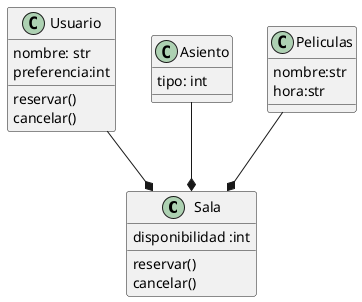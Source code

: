 @startuml
class Sala{
disponibilidad :int
reservar()
cancelar()
}

class Usuario{
nombre: str
preferencia:int
reservar()
cancelar()
}

class Asiento{
tipo: int
}

Class Peliculas{
nombre:str
hora:str
}

Asiento --* Sala
Peliculas --* Sala
Usuario --* Sala
@enduml